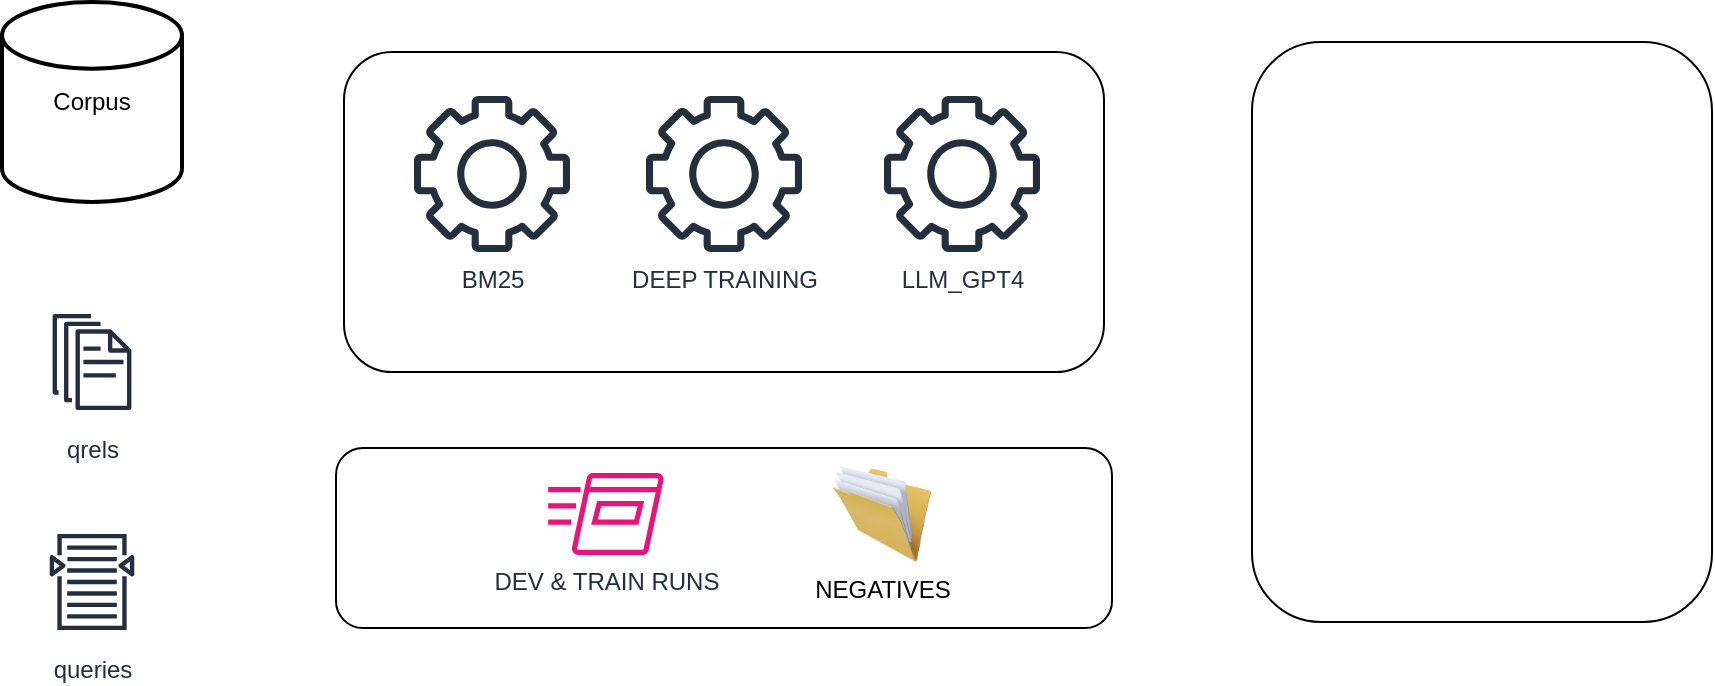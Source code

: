 <mxfile version="24.2.1" type="github">
  <diagram name="Page-1" id="DP_hX9ZNUNGpx8QDvyG6">
    <mxGraphModel dx="1050" dy="564" grid="1" gridSize="10" guides="1" tooltips="1" connect="1" arrows="1" fold="1" page="1" pageScale="1" pageWidth="850" pageHeight="1100" math="0" shadow="0">
      <root>
        <mxCell id="0" />
        <mxCell id="1" parent="0" />
        <mxCell id="SlIUQuKyh698OSaFGU5G-1" value="Corpus" style="strokeWidth=2;html=1;shape=mxgraph.flowchart.database;whiteSpace=wrap;" vertex="1" parent="1">
          <mxGeometry x="215" y="130" width="90" height="100" as="geometry" />
        </mxCell>
        <mxCell id="SlIUQuKyh698OSaFGU5G-3" value="queries" style="sketch=0;outlineConnect=0;fontColor=#232F3E;gradientColor=none;strokeColor=#232F3E;fillColor=#ffffff;dashed=0;verticalLabelPosition=bottom;verticalAlign=top;align=center;html=1;fontSize=12;fontStyle=0;aspect=fixed;shape=mxgraph.aws4.resourceIcon;resIcon=mxgraph.aws4.search_documents;" vertex="1" parent="1">
          <mxGeometry x="230" y="390" width="60" height="60" as="geometry" />
        </mxCell>
        <mxCell id="SlIUQuKyh698OSaFGU5G-4" value="qrels" style="sketch=0;outlineConnect=0;fontColor=#232F3E;gradientColor=none;strokeColor=#232F3E;fillColor=#ffffff;dashed=0;verticalLabelPosition=bottom;verticalAlign=top;align=center;html=1;fontSize=12;fontStyle=0;aspect=fixed;shape=mxgraph.aws4.resourceIcon;resIcon=mxgraph.aws4.documents;" vertex="1" parent="1">
          <mxGeometry x="230" y="280" width="60" height="60" as="geometry" />
        </mxCell>
        <mxCell id="SlIUQuKyh698OSaFGU5G-5" value="" style="rounded=1;whiteSpace=wrap;html=1;" vertex="1" parent="1">
          <mxGeometry x="386" y="155" width="380" height="160" as="geometry" />
        </mxCell>
        <mxCell id="SlIUQuKyh698OSaFGU5G-7" value="BM25" style="sketch=0;outlineConnect=0;fontColor=#232F3E;gradientColor=none;fillColor=#232F3D;strokeColor=none;dashed=0;verticalLabelPosition=bottom;verticalAlign=top;align=center;html=1;fontSize=12;fontStyle=0;aspect=fixed;pointerEvents=1;shape=mxgraph.aws4.gear;" vertex="1" parent="1">
          <mxGeometry x="421" y="177" width="78" height="78" as="geometry" />
        </mxCell>
        <mxCell id="SlIUQuKyh698OSaFGU5G-8" value="DEEP TRAINING" style="sketch=0;outlineConnect=0;fontColor=#232F3E;gradientColor=none;fillColor=#232F3D;strokeColor=none;dashed=0;verticalLabelPosition=bottom;verticalAlign=top;align=center;html=1;fontSize=12;fontStyle=0;aspect=fixed;pointerEvents=1;shape=mxgraph.aws4.gear;" vertex="1" parent="1">
          <mxGeometry x="537" y="177" width="78" height="78" as="geometry" />
        </mxCell>
        <mxCell id="SlIUQuKyh698OSaFGU5G-9" value="LLM_GPT4" style="sketch=0;outlineConnect=0;fontColor=#232F3E;gradientColor=none;fillColor=#232F3D;strokeColor=none;dashed=0;verticalLabelPosition=bottom;verticalAlign=top;align=center;html=1;fontSize=12;fontStyle=0;aspect=fixed;pointerEvents=1;shape=mxgraph.aws4.gear;" vertex="1" parent="1">
          <mxGeometry x="656" y="177" width="78" height="78" as="geometry" />
        </mxCell>
        <mxCell id="SlIUQuKyh698OSaFGU5G-10" value="" style="rounded=1;whiteSpace=wrap;html=1;" vertex="1" parent="1">
          <mxGeometry x="382" y="353" width="388" height="90" as="geometry" />
        </mxCell>
        <mxCell id="SlIUQuKyh698OSaFGU5G-11" value="DEV &amp;amp; TRAIN RUNS" style="sketch=0;outlineConnect=0;fontColor=#232F3E;gradientColor=none;fillColor=#E7157B;strokeColor=none;dashed=0;verticalLabelPosition=bottom;verticalAlign=top;align=center;html=1;fontSize=12;fontStyle=0;aspect=fixed;pointerEvents=1;shape=mxgraph.aws4.run_command;" vertex="1" parent="1">
          <mxGeometry x="488" y="365.55" width="58" height="40.9" as="geometry" />
        </mxCell>
        <mxCell id="SlIUQuKyh698OSaFGU5G-12" value="NEGATIVES" style="image;html=1;image=img/lib/clip_art/general/Full_Folder_128x128.png" vertex="1" parent="1">
          <mxGeometry x="630" y="362" width="50" height="48" as="geometry" />
        </mxCell>
        <mxCell id="SlIUQuKyh698OSaFGU5G-13" value="" style="rounded=1;whiteSpace=wrap;html=1;" vertex="1" parent="1">
          <mxGeometry x="840" y="150" width="230" height="290" as="geometry" />
        </mxCell>
      </root>
    </mxGraphModel>
  </diagram>
</mxfile>
